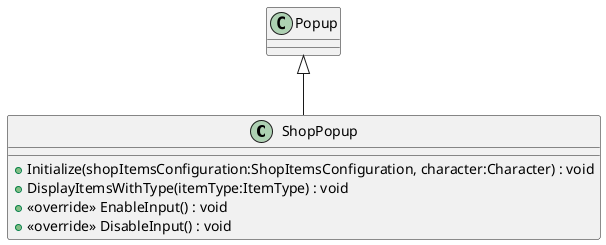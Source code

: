 @startuml
class ShopPopup {
    + Initialize(shopItemsConfiguration:ShopItemsConfiguration, character:Character) : void
    + DisplayItemsWithType(itemType:ItemType) : void
    + <<override>> EnableInput() : void
    + <<override>> DisableInput() : void
}
Popup <|-- ShopPopup
@enduml
